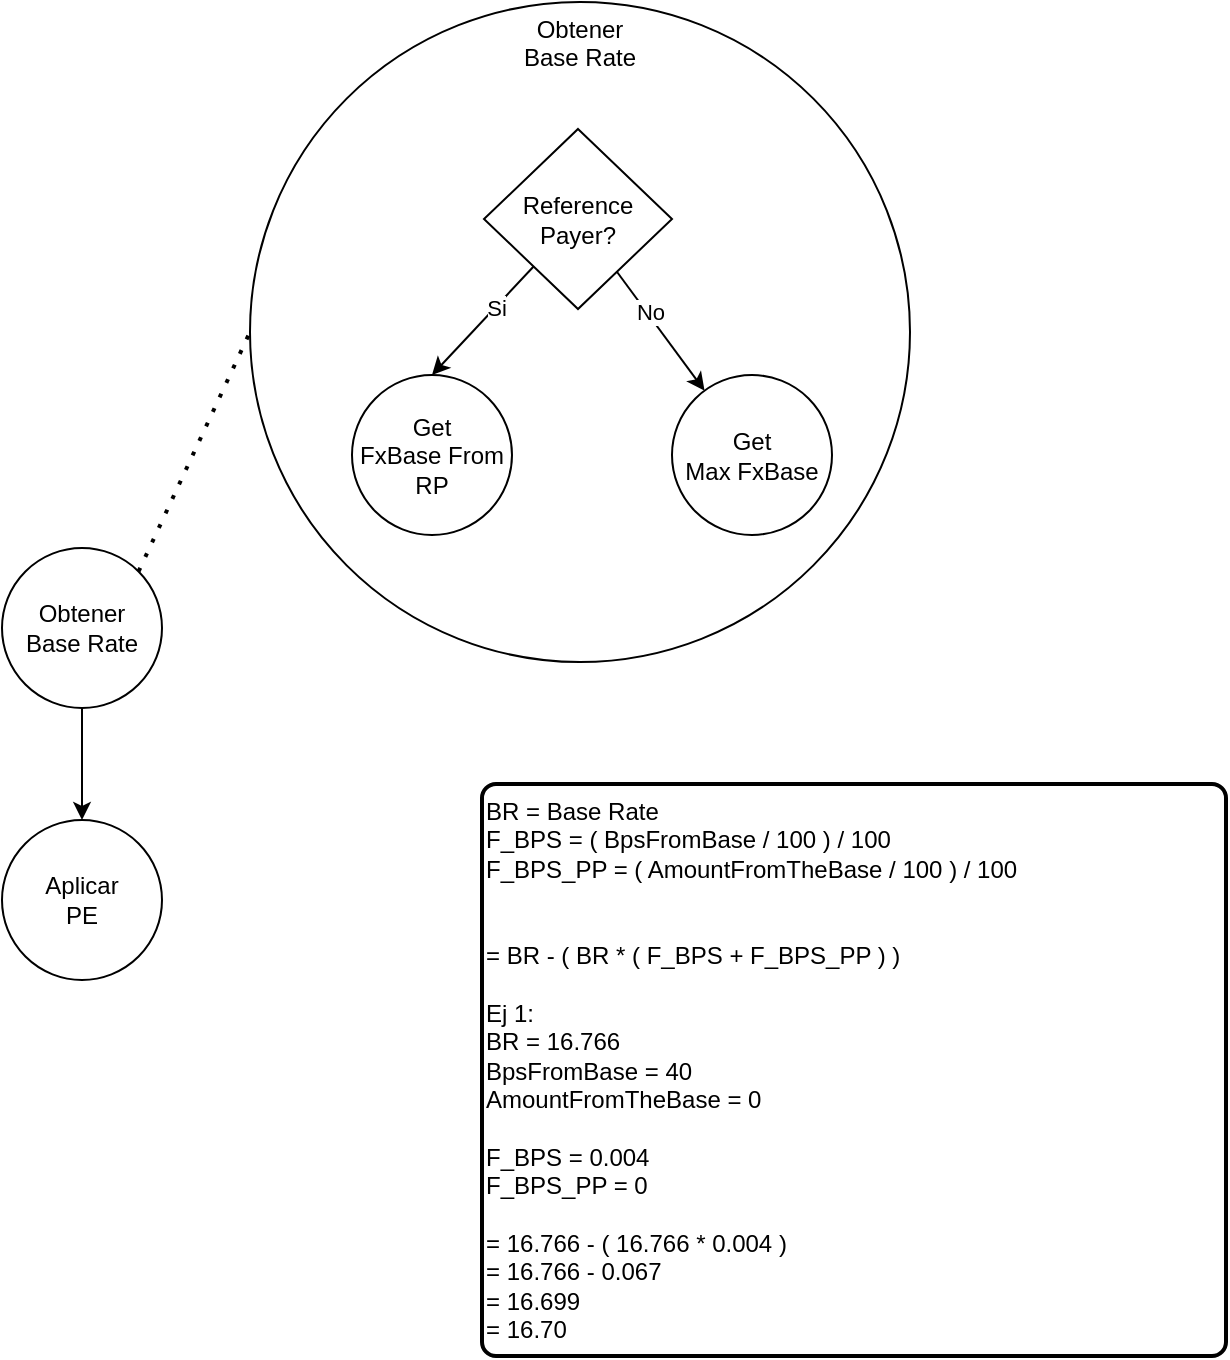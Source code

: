 <mxfile version="22.1.21" type="github">
  <diagram name="Página-1" id="_P0-jLwjL5VsI47phMsy">
    <mxGraphModel dx="989" dy="909" grid="0" gridSize="10" guides="1" tooltips="1" connect="1" arrows="1" fold="1" page="0" pageScale="1" pageWidth="827" pageHeight="1169" math="0" shadow="0">
      <root>
        <mxCell id="0" />
        <mxCell id="1" parent="0" />
        <mxCell id="55w-Nb8C0aCBHZfSoHmd-3" value="" style="edgeStyle=orthogonalEdgeStyle;rounded=0;orthogonalLoop=1;jettySize=auto;html=1;" edge="1" parent="1" source="55w-Nb8C0aCBHZfSoHmd-1" target="55w-Nb8C0aCBHZfSoHmd-2">
          <mxGeometry relative="1" as="geometry" />
        </mxCell>
        <mxCell id="55w-Nb8C0aCBHZfSoHmd-1" value="Obtener&lt;br&gt;Base Rate" style="ellipse;whiteSpace=wrap;html=1;aspect=fixed;" vertex="1" parent="1">
          <mxGeometry x="179" y="29" width="80" height="80" as="geometry" />
        </mxCell>
        <mxCell id="55w-Nb8C0aCBHZfSoHmd-2" value="Aplicar&lt;br&gt;PE" style="ellipse;whiteSpace=wrap;html=1;aspect=fixed;" vertex="1" parent="1">
          <mxGeometry x="179" y="165" width="80" height="80" as="geometry" />
        </mxCell>
        <mxCell id="55w-Nb8C0aCBHZfSoHmd-13" value="" style="group" vertex="1" connectable="0" parent="1">
          <mxGeometry x="303" y="-244" width="330" height="330" as="geometry" />
        </mxCell>
        <mxCell id="55w-Nb8C0aCBHZfSoHmd-12" value="Obtener&lt;br&gt;Base Rate" style="ellipse;whiteSpace=wrap;html=1;aspect=fixed;horizontal=1;verticalAlign=top;" vertex="1" parent="55w-Nb8C0aCBHZfSoHmd-13">
          <mxGeometry width="330" height="330" as="geometry" />
        </mxCell>
        <mxCell id="55w-Nb8C0aCBHZfSoHmd-5" value="Get&lt;br&gt;FxBase From&lt;br&gt;RP" style="ellipse;whiteSpace=wrap;html=1;aspect=fixed;" vertex="1" parent="55w-Nb8C0aCBHZfSoHmd-13">
          <mxGeometry x="51" y="186.5" width="80" height="80" as="geometry" />
        </mxCell>
        <mxCell id="55w-Nb8C0aCBHZfSoHmd-6" value="Get&lt;br&gt;Max FxBase" style="ellipse;whiteSpace=wrap;html=1;aspect=fixed;" vertex="1" parent="55w-Nb8C0aCBHZfSoHmd-13">
          <mxGeometry x="211" y="186.5" width="80" height="80" as="geometry" />
        </mxCell>
        <mxCell id="55w-Nb8C0aCBHZfSoHmd-8" style="rounded=0;orthogonalLoop=1;jettySize=auto;html=1;entryX=0.5;entryY=0;entryDx=0;entryDy=0;" edge="1" parent="55w-Nb8C0aCBHZfSoHmd-13" source="55w-Nb8C0aCBHZfSoHmd-7" target="55w-Nb8C0aCBHZfSoHmd-5">
          <mxGeometry relative="1" as="geometry" />
        </mxCell>
        <mxCell id="55w-Nb8C0aCBHZfSoHmd-9" value="Si" style="edgeLabel;html=1;align=center;verticalAlign=middle;resizable=0;points=[];" vertex="1" connectable="0" parent="55w-Nb8C0aCBHZfSoHmd-8">
          <mxGeometry x="-0.253" relative="1" as="geometry">
            <mxPoint as="offset" />
          </mxGeometry>
        </mxCell>
        <mxCell id="55w-Nb8C0aCBHZfSoHmd-10" style="rounded=0;orthogonalLoop=1;jettySize=auto;html=1;" edge="1" parent="55w-Nb8C0aCBHZfSoHmd-13" source="55w-Nb8C0aCBHZfSoHmd-7" target="55w-Nb8C0aCBHZfSoHmd-6">
          <mxGeometry relative="1" as="geometry" />
        </mxCell>
        <mxCell id="55w-Nb8C0aCBHZfSoHmd-11" value="No" style="edgeLabel;html=1;align=center;verticalAlign=middle;resizable=0;points=[];" vertex="1" connectable="0" parent="55w-Nb8C0aCBHZfSoHmd-10">
          <mxGeometry x="-0.318" y="2" relative="1" as="geometry">
            <mxPoint y="1" as="offset" />
          </mxGeometry>
        </mxCell>
        <mxCell id="55w-Nb8C0aCBHZfSoHmd-7" value="Reference&lt;br style=&quot;border-color: var(--border-color);&quot;&gt;Payer?" style="rhombus;whiteSpace=wrap;html=1;" vertex="1" parent="55w-Nb8C0aCBHZfSoHmd-13">
          <mxGeometry x="117" y="63.5" width="94" height="90" as="geometry" />
        </mxCell>
        <mxCell id="55w-Nb8C0aCBHZfSoHmd-14" value="BR = Base Rate&lt;br&gt;F_BPS = ( BpsFromBase / 100 ) / 100&lt;br&gt;F_BPS_PP = ( AmountFromTheBase / 100 ) / 100&lt;br&gt;&lt;br&gt;&amp;nbsp;&lt;br&gt;= BR - ( BR * ( F_BPS + F_BPS_PP ) )&lt;br&gt;&lt;br&gt;Ej 1:&lt;br&gt;BR = 16.766&lt;br&gt;BpsFromBase = 40&lt;br&gt;AmountFromTheBase = 0&lt;br&gt;&lt;br&gt;F_BPS = 0.004&lt;br&gt;F_BPS_PP = 0&lt;br&gt;&lt;br&gt;= 16.766 - ( 16.766 * 0.004 )&lt;br&gt;= 16.766 - 0.067&lt;br&gt;= 16.699&lt;br&gt;= 16.70" style="rounded=1;whiteSpace=wrap;html=1;absoluteArcSize=1;arcSize=14;strokeWidth=2;align=left;verticalAlign=top;" vertex="1" parent="1">
          <mxGeometry x="419" y="147" width="372" height="286" as="geometry" />
        </mxCell>
        <mxCell id="55w-Nb8C0aCBHZfSoHmd-15" value="" style="endArrow=none;dashed=1;html=1;dashPattern=1 3;strokeWidth=2;rounded=0;exitX=1;exitY=0;exitDx=0;exitDy=0;entryX=0;entryY=0.5;entryDx=0;entryDy=0;" edge="1" parent="1" source="55w-Nb8C0aCBHZfSoHmd-1" target="55w-Nb8C0aCBHZfSoHmd-12">
          <mxGeometry width="50" height="50" relative="1" as="geometry">
            <mxPoint x="326" y="15" as="sourcePoint" />
            <mxPoint x="376" y="-35" as="targetPoint" />
          </mxGeometry>
        </mxCell>
      </root>
    </mxGraphModel>
  </diagram>
</mxfile>
